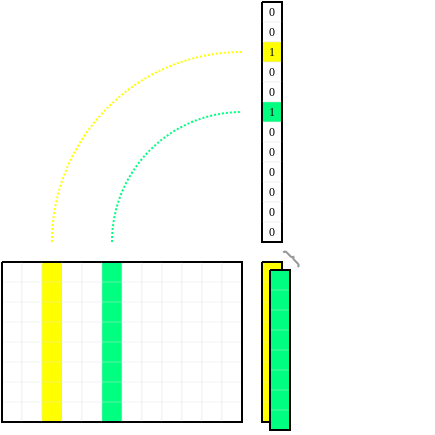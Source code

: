 <mxfile version="14.6.0" type="device"><diagram id="JBdeurrs44TD2HHQW_Eo" name="Page-1"><mxGraphModel dx="395" dy="214" grid="1" gridSize="10" guides="1" tooltips="1" connect="1" arrows="1" fold="1" page="1" pageScale="1" pageWidth="850" pageHeight="1100" math="0" shadow="0"><root><mxCell id="0"/><mxCell id="1" parent="0"/><mxCell id="ToS4yneWG1FBPRGioZGh-2" value="" style="verticalLabelPosition=bottom;verticalAlign=top;html=1;shape=mxgraph.basic.patternFillRect;fillStyle=grid;step=10;fillStrokeWidth=0.2;fillStrokeColor=#dddddd;top=1;bottom=0;fillColor=#FFFFFF;" vertex="1" parent="1"><mxGeometry x="380" y="200" width="10" height="10" as="geometry"/></mxCell><mxCell id="ToS4yneWG1FBPRGioZGh-3" value="" style="verticalLabelPosition=bottom;verticalAlign=top;html=1;shape=mxgraph.basic.patternFillRect;fillStyle=grid;step=10;fillStrokeWidth=0.2;fillStrokeColor=#dddddd;fillColor=#FFFFFF;top=1;right=0;left=1;bottom=1;" vertex="1" parent="1"><mxGeometry x="250" y="330" width="10" height="80" as="geometry"/></mxCell><mxCell id="ToS4yneWG1FBPRGioZGh-39" value="" style="verticalLabelPosition=bottom;verticalAlign=top;html=1;shape=mxgraph.basic.arc;startAngle=0.75;endAngle=0;fontSize=6;strokeColor=#FFFF00;fillColor=none;dashed=1;dashPattern=1 1;" vertex="1" parent="1"><mxGeometry x="275" y="225" width="190" height="190" as="geometry"/></mxCell><mxCell id="ToS4yneWG1FBPRGioZGh-42" value="" style="verticalLabelPosition=bottom;verticalAlign=top;html=1;shape=mxgraph.basic.arc;startAngle=0.75;endAngle=0;fontSize=6;strokeColor=#00FF80;fillColor=#00FF80;dashed=1;dashPattern=1 1;" vertex="1" parent="1"><mxGeometry x="305" y="255" width="130" height="130" as="geometry"/></mxCell><mxCell id="ToS4yneWG1FBPRGioZGh-50" value="" style="verticalLabelPosition=bottom;verticalAlign=top;html=1;shape=mxgraph.basic.patternFillRect;fillStyle=grid;step=10;fillStrokeWidth=0.2;fillStrokeColor=#dddddd;fillColor=#FFFF00;" vertex="1" parent="1"><mxGeometry x="380" y="330" width="10" height="80" as="geometry"/></mxCell><mxCell id="ToS4yneWG1FBPRGioZGh-53" value="" style="verticalLabelPosition=bottom;verticalAlign=top;html=1;shape=mxgraph.basic.patternFillRect;fillStyle=grid;step=10;fillStrokeWidth=0.2;fillStrokeColor=#dddddd;fillColor=#00FF80;" vertex="1" parent="1"><mxGeometry x="384" y="334" width="10" height="80" as="geometry"/></mxCell><mxCell id="ToS4yneWG1FBPRGioZGh-66" value="" style="verticalLabelPosition=bottom;verticalAlign=top;html=1;shape=mxgraph.basic.patternFillRect;fillStyle=grid;step=10;fillStrokeWidth=0.2;fillStrokeColor=#dddddd;fillColor=#FFFFFF;top=1;right=0;left=0;bottom=1;" vertex="1" parent="1"><mxGeometry x="260" y="330" width="10" height="80" as="geometry"/></mxCell><mxCell id="ToS4yneWG1FBPRGioZGh-67" value="" style="verticalLabelPosition=bottom;verticalAlign=top;html=1;shape=mxgraph.basic.patternFillRect;fillStyle=grid;step=10;fillStrokeWidth=0.2;fillStrokeColor=#dddddd;fillColor=#FFFF00;top=1;right=0;left=0;bottom=1;" vertex="1" parent="1"><mxGeometry x="270" y="330" width="10" height="80" as="geometry"/></mxCell><mxCell id="ToS4yneWG1FBPRGioZGh-68" value="" style="verticalLabelPosition=bottom;verticalAlign=top;html=1;shape=mxgraph.basic.patternFillRect;fillStyle=grid;step=10;fillStrokeWidth=0.2;fillStrokeColor=#dddddd;fillColor=#FFFFFF;top=1;right=0;left=0;bottom=1;" vertex="1" parent="1"><mxGeometry x="280" y="330" width="10" height="80" as="geometry"/></mxCell><mxCell id="ToS4yneWG1FBPRGioZGh-69" value="" style="verticalLabelPosition=bottom;verticalAlign=top;html=1;shape=mxgraph.basic.patternFillRect;fillStyle=grid;step=10;fillStrokeWidth=0.2;fillStrokeColor=#dddddd;fillColor=#FFFFFF;top=1;right=0;left=0;bottom=1;" vertex="1" parent="1"><mxGeometry x="290" y="330" width="10" height="80" as="geometry"/></mxCell><mxCell id="ToS4yneWG1FBPRGioZGh-70" value="" style="verticalLabelPosition=bottom;verticalAlign=top;html=1;shape=mxgraph.basic.patternFillRect;fillStyle=grid;step=10;fillStrokeWidth=0.2;fillStrokeColor=#dddddd;fillColor=#00FF80;top=1;right=0;left=0;bottom=1;" vertex="1" parent="1"><mxGeometry x="300" y="330" width="10" height="80" as="geometry"/></mxCell><mxCell id="ToS4yneWG1FBPRGioZGh-71" value="" style="verticalLabelPosition=bottom;verticalAlign=top;html=1;shape=mxgraph.basic.patternFillRect;fillStyle=grid;step=10;fillStrokeWidth=0.2;fillStrokeColor=#dddddd;fillColor=#FFFFFF;top=1;right=0;left=0;bottom=1;" vertex="1" parent="1"><mxGeometry x="310" y="330" width="10" height="80" as="geometry"/></mxCell><mxCell id="ToS4yneWG1FBPRGioZGh-72" value="" style="verticalLabelPosition=bottom;verticalAlign=top;html=1;shape=mxgraph.basic.patternFillRect;fillStyle=grid;step=10;fillStrokeWidth=0.2;fillStrokeColor=#dddddd;fillColor=#FFFFFF;top=1;right=0;left=0;bottom=1;" vertex="1" parent="1"><mxGeometry x="320" y="330" width="10" height="80" as="geometry"/></mxCell><mxCell id="ToS4yneWG1FBPRGioZGh-73" value="" style="verticalLabelPosition=bottom;verticalAlign=top;html=1;shape=mxgraph.basic.patternFillRect;fillStyle=grid;step=10;fillStrokeWidth=0.2;fillStrokeColor=#dddddd;fillColor=#FFFFFF;top=1;right=0;left=0;bottom=1;" vertex="1" parent="1"><mxGeometry x="330" y="330" width="10" height="80" as="geometry"/></mxCell><mxCell id="ToS4yneWG1FBPRGioZGh-74" value="" style="verticalLabelPosition=bottom;verticalAlign=top;html=1;shape=mxgraph.basic.patternFillRect;fillStyle=grid;step=10;fillStrokeWidth=0.2;fillStrokeColor=#dddddd;fillColor=#FFFFFF;top=1;right=0;left=0;bottom=1;" vertex="1" parent="1"><mxGeometry x="340" y="330" width="10" height="80" as="geometry"/></mxCell><mxCell id="ToS4yneWG1FBPRGioZGh-75" value="" style="verticalLabelPosition=bottom;verticalAlign=top;html=1;shape=mxgraph.basic.patternFillRect;fillStyle=grid;step=10;fillStrokeWidth=0.2;fillStrokeColor=#dddddd;fillColor=#FFFFFF;top=1;right=0;left=0;bottom=1;" vertex="1" parent="1"><mxGeometry x="350" y="330" width="10" height="80" as="geometry"/></mxCell><mxCell id="ToS4yneWG1FBPRGioZGh-76" value="" style="verticalLabelPosition=bottom;verticalAlign=top;html=1;shape=mxgraph.basic.patternFillRect;fillStyle=grid;step=10;fillStrokeWidth=0.2;fillStrokeColor=#dddddd;fillColor=#FFFFFF;top=1;right=1;left=0;bottom=1;" vertex="1" parent="1"><mxGeometry x="360" y="330" width="10" height="80" as="geometry"/></mxCell><mxCell id="ToS4yneWG1FBPRGioZGh-79" value="" style="verticalLabelPosition=bottom;verticalAlign=top;html=1;shape=mxgraph.basic.patternFillRect;fillStyle=grid;step=10;fillStrokeWidth=0.2;fillStrokeColor=#dddddd;top=0;bottom=0;fillColor=#FFFFFF;" vertex="1" parent="1"><mxGeometry x="380" y="210" width="10" height="10" as="geometry"/></mxCell><mxCell id="ToS4yneWG1FBPRGioZGh-80" value="" style="verticalLabelPosition=bottom;verticalAlign=top;html=1;shape=mxgraph.basic.patternFillRect;fillStyle=grid;step=10;fillStrokeWidth=0.2;fillStrokeColor=#dddddd;top=0;bottom=0;fillColor=#FFFF00;" vertex="1" parent="1"><mxGeometry x="380" y="220" width="10" height="10" as="geometry"/></mxCell><mxCell id="ToS4yneWG1FBPRGioZGh-81" value="" style="verticalLabelPosition=bottom;verticalAlign=top;html=1;shape=mxgraph.basic.patternFillRect;fillStyle=grid;step=10;fillStrokeWidth=0.2;fillStrokeColor=#dddddd;top=0;bottom=0;fillColor=#FFFFFF;" vertex="1" parent="1"><mxGeometry x="380" y="230" width="10" height="10" as="geometry"/></mxCell><mxCell id="ToS4yneWG1FBPRGioZGh-82" value="" style="verticalLabelPosition=bottom;verticalAlign=top;html=1;shape=mxgraph.basic.patternFillRect;fillStyle=grid;step=10;fillStrokeWidth=0.2;fillStrokeColor=#dddddd;top=0;bottom=0;fillColor=#FFFFFF;" vertex="1" parent="1"><mxGeometry x="380" y="240" width="10" height="10" as="geometry"/></mxCell><mxCell id="ToS4yneWG1FBPRGioZGh-83" value="" style="verticalLabelPosition=bottom;verticalAlign=top;html=1;shape=mxgraph.basic.patternFillRect;fillStyle=grid;step=10;fillStrokeWidth=0.2;fillStrokeColor=#dddddd;top=0;bottom=0;fillColor=#00FF80;" vertex="1" parent="1"><mxGeometry x="380" y="250" width="10" height="10" as="geometry"/></mxCell><mxCell id="ToS4yneWG1FBPRGioZGh-84" value="" style="verticalLabelPosition=bottom;verticalAlign=top;html=1;shape=mxgraph.basic.patternFillRect;fillStyle=grid;step=10;fillStrokeWidth=0.2;fillStrokeColor=#dddddd;top=0;bottom=0;fillColor=#FFFFFF;" vertex="1" parent="1"><mxGeometry x="380" y="260" width="10" height="10" as="geometry"/></mxCell><mxCell id="ToS4yneWG1FBPRGioZGh-85" value="" style="verticalLabelPosition=bottom;verticalAlign=top;html=1;shape=mxgraph.basic.patternFillRect;fillStyle=grid;step=10;fillStrokeWidth=0.2;fillStrokeColor=#dddddd;top=0;bottom=0;fillColor=#FFFFFF;" vertex="1" parent="1"><mxGeometry x="380" y="270" width="10" height="10" as="geometry"/></mxCell><mxCell id="ToS4yneWG1FBPRGioZGh-86" value="" style="verticalLabelPosition=bottom;verticalAlign=top;html=1;shape=mxgraph.basic.patternFillRect;fillStyle=grid;step=10;fillStrokeWidth=0.2;fillStrokeColor=#dddddd;top=0;bottom=0;fillColor=#FFFFFF;" vertex="1" parent="1"><mxGeometry x="380" y="280" width="10" height="10" as="geometry"/></mxCell><mxCell id="ToS4yneWG1FBPRGioZGh-87" value="" style="verticalLabelPosition=bottom;verticalAlign=top;html=1;shape=mxgraph.basic.patternFillRect;fillStyle=grid;step=10;fillStrokeWidth=0.2;fillStrokeColor=#dddddd;top=0;bottom=0;fillColor=#FFFFFF;" vertex="1" parent="1"><mxGeometry x="380" y="290" width="10" height="10" as="geometry"/></mxCell><mxCell id="ToS4yneWG1FBPRGioZGh-88" value="" style="verticalLabelPosition=bottom;verticalAlign=top;html=1;shape=mxgraph.basic.patternFillRect;fillStyle=grid;step=10;fillStrokeWidth=0.2;fillStrokeColor=#dddddd;top=0;bottom=0;fillColor=#FFFFFF;" vertex="1" parent="1"><mxGeometry x="380" y="300" width="10" height="10" as="geometry"/></mxCell><mxCell id="ToS4yneWG1FBPRGioZGh-89" value="" style="verticalLabelPosition=bottom;verticalAlign=top;html=1;shape=mxgraph.basic.patternFillRect;fillStyle=grid;step=10;fillStrokeWidth=0.2;fillStrokeColor=#dddddd;top=0;bottom=1;fillColor=#FFFFFF;" vertex="1" parent="1"><mxGeometry x="380" y="310" width="10" height="10" as="geometry"/></mxCell><mxCell id="ToS4yneWG1FBPRGioZGh-90" value="" style="shape=image;html=1;verticalAlign=top;verticalLabelPosition=bottom;labelBackgroundColor=#ffffff;imageAspect=0;aspect=fixed;image=https://cdn4.iconfinder.com/data/icons/wirecons-free-vector-icons/32/add-128.png;shadow=0;sketch=0;fontSize=6;strokeColor=#FF0080;strokeWidth=1;fillColor=#FF0080;gradientColor=none;" vertex="1" parent="1"><mxGeometry x="394" y="317" width="12" height="12" as="geometry"/></mxCell><mxCell id="ToS4yneWG1FBPRGioZGh-91" value="" style="shape=image;html=1;verticalAlign=top;verticalLabelPosition=bottom;labelBackgroundColor=#ffffff;imageAspect=0;aspect=fixed;image=https://cdn0.iconfinder.com/data/icons/typicons-2/24/times-128.png;shadow=0;sketch=0;fontSize=6;strokeColor=#FF0080;strokeWidth=1;fillColor=#FF0080;gradientColor=none;" vertex="1" parent="1"><mxGeometry x="290" y="240" width="15" height="15" as="geometry"/></mxCell><mxCell id="ToS4yneWG1FBPRGioZGh-92" value="" style="verticalLabelPosition=bottom;shadow=0;dashed=0;align=center;html=1;verticalAlign=top;strokeWidth=1;shape=mxgraph.mockup.markup.curlyBrace;strokeColor=#999999;sketch=0;fontSize=6;fillColor=#FF0080;gradientColor=none;rotation=45;" vertex="1" parent="1"><mxGeometry x="390" y="318" width="10.29" height="20" as="geometry"/></mxCell><mxCell id="ToS4yneWG1FBPRGioZGh-94" value="0" style="text;align=center;verticalAlign=middle;resizable=0;points=[];autosize=1;strokeColor=none;fontSize=6;fontFamily=Verdana;" vertex="1" parent="1"><mxGeometry x="375" y="200" width="20" height="10" as="geometry"/></mxCell><mxCell id="ToS4yneWG1FBPRGioZGh-95" value="0" style="text;align=center;verticalAlign=middle;resizable=0;points=[];autosize=1;strokeColor=none;fontSize=6;fontFamily=Verdana;" vertex="1" parent="1"><mxGeometry x="375" y="210" width="20" height="10" as="geometry"/></mxCell><mxCell id="ToS4yneWG1FBPRGioZGh-96" value="0" style="text;align=center;verticalAlign=middle;resizable=0;points=[];autosize=1;strokeColor=none;fontSize=6;fontFamily=Verdana;" vertex="1" parent="1"><mxGeometry x="375" y="230" width="20" height="10" as="geometry"/></mxCell><mxCell id="ToS4yneWG1FBPRGioZGh-97" value="0" style="text;align=center;verticalAlign=middle;resizable=0;points=[];autosize=1;strokeColor=none;fontSize=6;fontFamily=Verdana;" vertex="1" parent="1"><mxGeometry x="375" y="240" width="20" height="10" as="geometry"/></mxCell><mxCell id="ToS4yneWG1FBPRGioZGh-98" value="0" style="text;align=center;verticalAlign=middle;resizable=0;points=[];autosize=1;strokeColor=none;fontSize=6;fontFamily=Verdana;" vertex="1" parent="1"><mxGeometry x="375" y="260" width="20" height="10" as="geometry"/></mxCell><mxCell id="ToS4yneWG1FBPRGioZGh-99" value="0" style="text;align=center;verticalAlign=middle;resizable=0;points=[];autosize=1;strokeColor=none;fontSize=6;fontFamily=Verdana;" vertex="1" parent="1"><mxGeometry x="375" y="270" width="20" height="10" as="geometry"/></mxCell><mxCell id="ToS4yneWG1FBPRGioZGh-100" value="0" style="text;align=center;verticalAlign=middle;resizable=0;points=[];autosize=1;strokeColor=none;fontSize=6;fontFamily=Verdana;" vertex="1" parent="1"><mxGeometry x="375" y="280" width="20" height="10" as="geometry"/></mxCell><mxCell id="ToS4yneWG1FBPRGioZGh-101" value="0" style="text;align=center;verticalAlign=middle;resizable=0;points=[];autosize=1;strokeColor=none;fontSize=6;fontFamily=Verdana;" vertex="1" parent="1"><mxGeometry x="375" y="290" width="20" height="10" as="geometry"/></mxCell><mxCell id="ToS4yneWG1FBPRGioZGh-102" value="0" style="text;align=center;verticalAlign=middle;resizable=0;points=[];autosize=1;strokeColor=none;fontSize=6;fontFamily=Verdana;" vertex="1" parent="1"><mxGeometry x="375" y="300" width="20" height="10" as="geometry"/></mxCell><mxCell id="ToS4yneWG1FBPRGioZGh-103" value="0" style="text;align=center;verticalAlign=middle;resizable=0;points=[];autosize=1;strokeColor=none;fontSize=6;fontFamily=Verdana;" vertex="1" parent="1"><mxGeometry x="375" y="310" width="20" height="10" as="geometry"/></mxCell><mxCell id="ToS4yneWG1FBPRGioZGh-104" value="1" style="text;align=center;verticalAlign=middle;resizable=0;points=[];autosize=1;strokeColor=none;fontSize=6;fontFamily=Verdana;" vertex="1" parent="1"><mxGeometry x="375" y="220" width="20" height="10" as="geometry"/></mxCell><mxCell id="ToS4yneWG1FBPRGioZGh-106" value="1" style="text;align=center;verticalAlign=middle;resizable=0;points=[];autosize=1;strokeColor=none;fontSize=6;fontFamily=Verdana;" vertex="1" parent="1"><mxGeometry x="375" y="250" width="20" height="10" as="geometry"/></mxCell></root></mxGraphModel></diagram></mxfile>